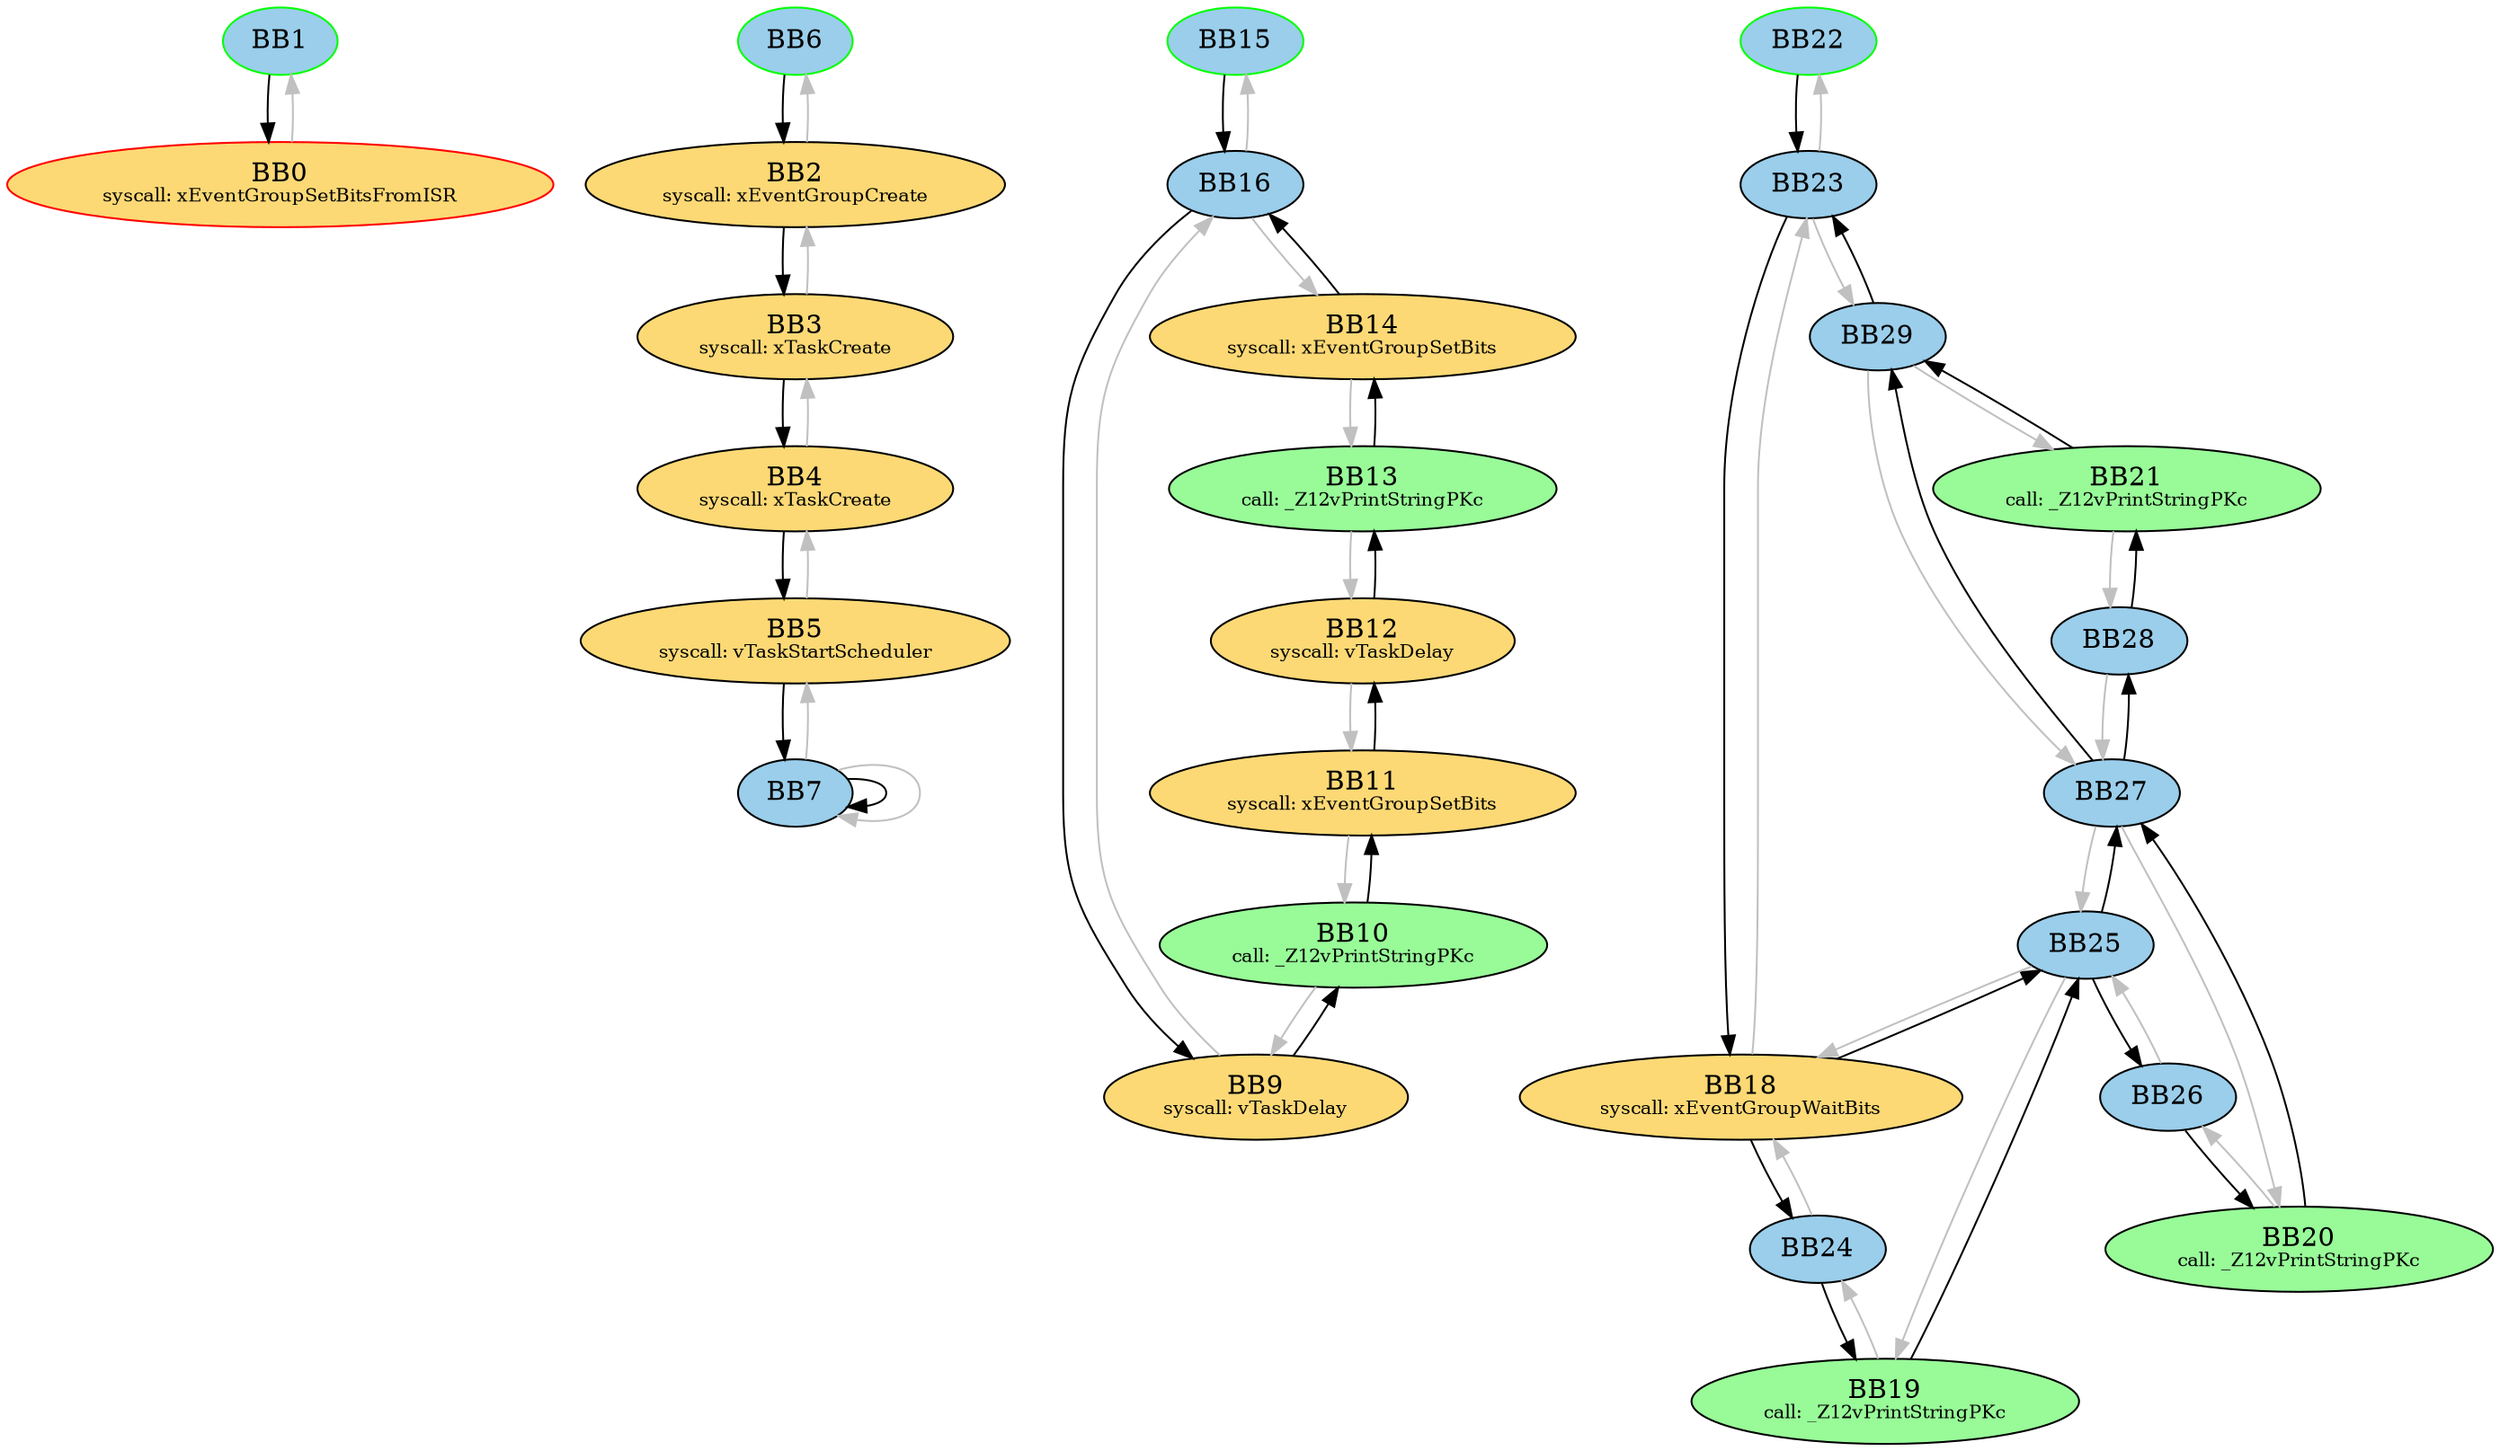 digraph G {
	subgraph _Z20ulEventBitSettingISRv{
		node [style=filled];
		"BB1" "BB0" ;
		BB1 -> BB0;
		BB1[fillcolor="#9ACEEB" style=filled];
		BB0[fillcolor="#FCD975" style=filled label=<BB0<BR />
<FONT POINT-SIZE="10">syscall: xEventGroupSetBitsFromISR</FONT>>];
		BB0 -> BB1[color=grey];
		BB0 [color=red style=filled] ;
		BB1 [color=green style=filled];
		label = "_Z20ulEventBitSettingISRv";
	}
	subgraph main{
		node [style=filled];
		"BB6" "BB2" "BB3" "BB4" "BB5" "BB7" ;
		BB6 -> BB2;
		BB6[fillcolor="#9ACEEB" style=filled];
		BB2 -> BB3;
		BB2[fillcolor="#FCD975" style=filled label=<BB2<BR />
<FONT POINT-SIZE="10">syscall: xEventGroupCreate</FONT>>];
		BB2 -> BB6[color=grey];
		BB3 -> BB4;
		BB3[fillcolor="#FCD975" style=filled label=<BB3<BR />
<FONT POINT-SIZE="10">syscall: xTaskCreate</FONT>>];
		BB3 -> BB2[color=grey];
		BB4 -> BB5;
		BB4[fillcolor="#FCD975" style=filled label=<BB4<BR />
<FONT POINT-SIZE="10">syscall: xTaskCreate</FONT>>];
		BB4 -> BB3[color=grey];
		BB5 -> BB7;
		BB5[fillcolor="#FCD975" style=filled label=<BB5<BR />
<FONT POINT-SIZE="10">syscall: vTaskStartScheduler</FONT>>];
		BB5 -> BB4[color=grey];
		BB7 -> BB7;
		BB7[fillcolor="#9ACEEB" style=filled];
		BB7 -> BB5[color=grey];
		BB7 -> BB7[color=grey];
		BB6 [color=green style=filled];
		label = "main";
	}
	subgraph _ZL20vEventBitSettingTaskPv{
		node [style=filled];
		"BB15" "BB16" "BB9" "BB10" "BB11" "BB12" "BB13" "BB14" ;
		BB15 -> BB16;
		BB15[fillcolor="#9ACEEB" style=filled];
		BB16 -> BB9;
		BB16[fillcolor="#9ACEEB" style=filled];
		BB16 -> BB15[color=grey];
		BB16 -> BB14[color=grey];
		BB9 -> BB10;
		BB9[fillcolor="#FCD975" style=filled label=<BB9<BR />
<FONT POINT-SIZE="10">syscall: vTaskDelay</FONT>>];
		BB9 -> BB16[color=grey];
		BB10 -> BB11;
		BB10[fillcolor="palegreen" style=filled label=<BB10<BR />
<FONT POINT-SIZE="10">call: _Z12vPrintStringPKc</FONT>>];
		BB10 -> BB9[color=grey];
		BB11 -> BB12;
		BB11[fillcolor="#FCD975" style=filled label=<BB11<BR />
<FONT POINT-SIZE="10">syscall: xEventGroupSetBits</FONT>>];
		BB11 -> BB10[color=grey];
		BB12 -> BB13;
		BB12[fillcolor="#FCD975" style=filled label=<BB12<BR />
<FONT POINT-SIZE="10">syscall: vTaskDelay</FONT>>];
		BB12 -> BB11[color=grey];
		BB13 -> BB14;
		BB13[fillcolor="palegreen" style=filled label=<BB13<BR />
<FONT POINT-SIZE="10">call: _Z12vPrintStringPKc</FONT>>];
		BB13 -> BB12[color=grey];
		BB14 -> BB16;
		BB14[fillcolor="#FCD975" style=filled label=<BB14<BR />
<FONT POINT-SIZE="10">syscall: xEventGroupSetBits</FONT>>];
		BB14 -> BB13[color=grey];
		BB15 [color=green style=filled];
		label = "_ZL20vEventBitSettingTaskPv";
	}
	subgraph _ZL20vEventBitReadingTaskPv{
		node [style=filled];
		"BB22" "BB23" "BB18" "BB24" "BB25" "BB19" "BB26" "BB27" "BB20" "BB28" "BB29" "BB21" ;
		BB22 -> BB23;
		BB22[fillcolor="#9ACEEB" style=filled];
		BB23 -> BB18;
		BB23[fillcolor="#9ACEEB" style=filled];
		BB23 -> BB22[color=grey];
		BB23 -> BB29[color=grey];
		BB18 -> BB24;
		BB18 -> BB25;
		BB18[fillcolor="#FCD975" style=filled label=<BB18<BR />
<FONT POINT-SIZE="10">syscall: xEventGroupWaitBits</FONT>>];
		BB18 -> BB23[color=grey];
		BB24 -> BB19;
		BB24[fillcolor="#9ACEEB" style=filled];
		BB24 -> BB18[color=grey];
		BB25 -> BB26;
		BB25 -> BB27;
		BB25[fillcolor="#9ACEEB" style=filled];
		BB25 -> BB18[color=grey];
		BB25 -> BB19[color=grey];
		BB19 -> BB25;
		BB19[fillcolor="palegreen" style=filled label=<BB19<BR />
<FONT POINT-SIZE="10">call: _Z12vPrintStringPKc</FONT>>];
		BB19 -> BB24[color=grey];
		BB26 -> BB20;
		BB26[fillcolor="#9ACEEB" style=filled];
		BB26 -> BB25[color=grey];
		BB27 -> BB28;
		BB27 -> BB29;
		BB27[fillcolor="#9ACEEB" style=filled];
		BB27 -> BB25[color=grey];
		BB27 -> BB20[color=grey];
		BB20 -> BB27;
		BB20[fillcolor="palegreen" style=filled label=<BB20<BR />
<FONT POINT-SIZE="10">call: _Z12vPrintStringPKc</FONT>>];
		BB20 -> BB26[color=grey];
		BB28 -> BB21;
		BB28[fillcolor="#9ACEEB" style=filled];
		BB28 -> BB27[color=grey];
		BB29 -> BB23;
		BB29[fillcolor="#9ACEEB" style=filled];
		BB29 -> BB27[color=grey];
		BB29 -> BB21[color=grey];
		BB21 -> BB29;
		BB21[fillcolor="palegreen" style=filled label=<BB21<BR />
<FONT POINT-SIZE="10">call: _Z12vPrintStringPKc</FONT>>];
		BB21 -> BB28[color=grey];
		BB22 [color=green style=filled];
		label = "_ZL20vEventBitReadingTaskPv";
	}
}